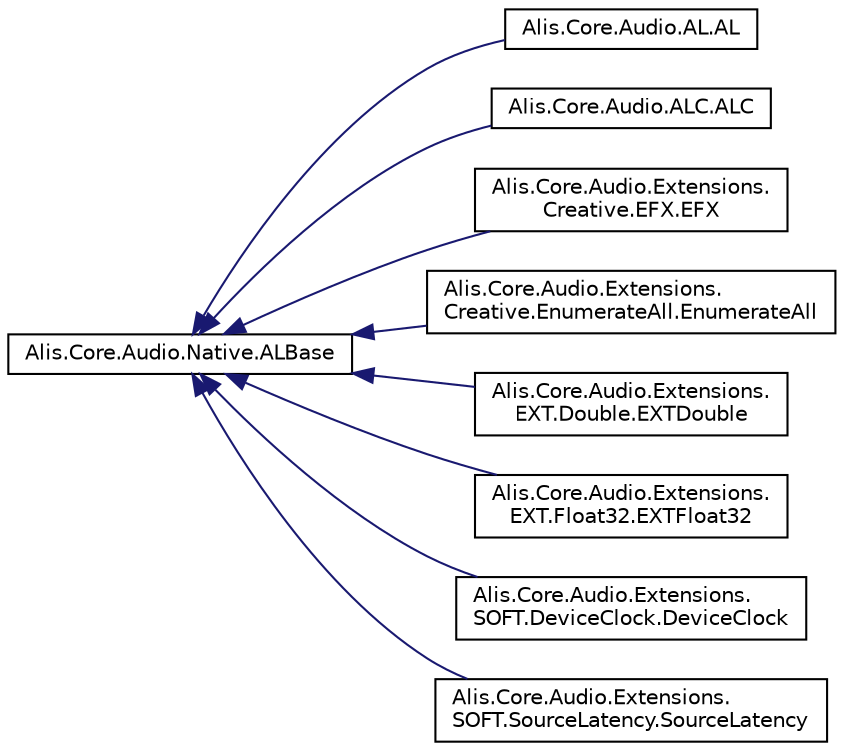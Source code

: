 digraph "Graphical Class Hierarchy"
{
 // LATEX_PDF_SIZE
  edge [fontname="Helvetica",fontsize="10",labelfontname="Helvetica",labelfontsize="10"];
  node [fontname="Helvetica",fontsize="10",shape=record];
  rankdir="LR";
  Node0 [label="Alis.Core.Audio.Native.ALBase",height=0.2,width=0.4,color="black", fillcolor="white", style="filled",URL="$class_alis_1_1_core_1_1_audio_1_1_native_1_1_a_l_base.html",tooltip="This is a base class for OpenAL APIs that are using DllImport and want to resolve different dll names..."];
  Node0 -> Node1 [dir="back",color="midnightblue",fontsize="10",style="solid",fontname="Helvetica"];
  Node1 [label="Alis.Core.Audio.AL.AL",height=0.2,width=0.4,color="black", fillcolor="white", style="filled",URL="$class_alis_1_1_core_1_1_audio_1_1_a_l_1_1_a_l.html",tooltip="Provides access to the OpenAL 1.1 flat API."];
  Node0 -> Node2 [dir="back",color="midnightblue",fontsize="10",style="solid",fontname="Helvetica"];
  Node2 [label="Alis.Core.Audio.ALC.ALC",height=0.2,width=0.4,color="black", fillcolor="white", style="filled",URL="$class_alis_1_1_core_1_1_audio_1_1_a_l_c_1_1_a_l_c.html",tooltip="Alc = Audio Library Context."];
  Node0 -> Node3 [dir="back",color="midnightblue",fontsize="10",style="solid",fontname="Helvetica"];
  Node3 [label="Alis.Core.Audio.Extensions.\lCreative.EFX.EFX",height=0.2,width=0.4,color="black", fillcolor="white", style="filled",URL="$class_alis_1_1_core_1_1_audio_1_1_extensions_1_1_creative_1_1_e_f_x_1_1_e_f_x.html",tooltip="Exposes the functions of the Effects Extension."];
  Node0 -> Node4 [dir="back",color="midnightblue",fontsize="10",style="solid",fontname="Helvetica"];
  Node4 [label="Alis.Core.Audio.Extensions.\lCreative.EnumerateAll.EnumerateAll",height=0.2,width=0.4,color="black", fillcolor="white", style="filled",URL="$class_alis_1_1_core_1_1_audio_1_1_extensions_1_1_creative_1_1_enumerate_all_1_1_enumerate_all.html",tooltip="Exposes the API in the EnumerateAll extension."];
  Node0 -> Node5 [dir="back",color="midnightblue",fontsize="10",style="solid",fontname="Helvetica"];
  Node5 [label="Alis.Core.Audio.Extensions.\lEXT.Double.EXTDouble",height=0.2,width=0.4,color="black", fillcolor="white", style="filled",URL="$class_alis_1_1_core_1_1_audio_1_1_extensions_1_1_e_x_t_1_1_double_1_1_e_x_t_double.html",tooltip="The ext double class"];
  Node0 -> Node6 [dir="back",color="midnightblue",fontsize="10",style="solid",fontname="Helvetica"];
  Node6 [label="Alis.Core.Audio.Extensions.\lEXT.Float32.EXTFloat32",height=0.2,width=0.4,color="black", fillcolor="white", style="filled",URL="$class_alis_1_1_core_1_1_audio_1_1_extensions_1_1_e_x_t_1_1_float32_1_1_e_x_t_float32.html",tooltip="The ext float 32 class"];
  Node0 -> Node7 [dir="back",color="midnightblue",fontsize="10",style="solid",fontname="Helvetica"];
  Node7 [label="Alis.Core.Audio.Extensions.\lSOFT.DeviceClock.DeviceClock",height=0.2,width=0.4,color="black", fillcolor="white", style="filled",URL="$class_alis_1_1_core_1_1_audio_1_1_extensions_1_1_s_o_f_t_1_1_device_clock_1_1_device_clock.html",tooltip="The device clock class"];
  Node0 -> Node8 [dir="back",color="midnightblue",fontsize="10",style="solid",fontname="Helvetica"];
  Node8 [label="Alis.Core.Audio.Extensions.\lSOFT.SourceLatency.SourceLatency",height=0.2,width=0.4,color="black", fillcolor="white", style="filled",URL="$class_alis_1_1_core_1_1_audio_1_1_extensions_1_1_s_o_f_t_1_1_source_latency_1_1_source_latency.html",tooltip="The source latency class"];
}
